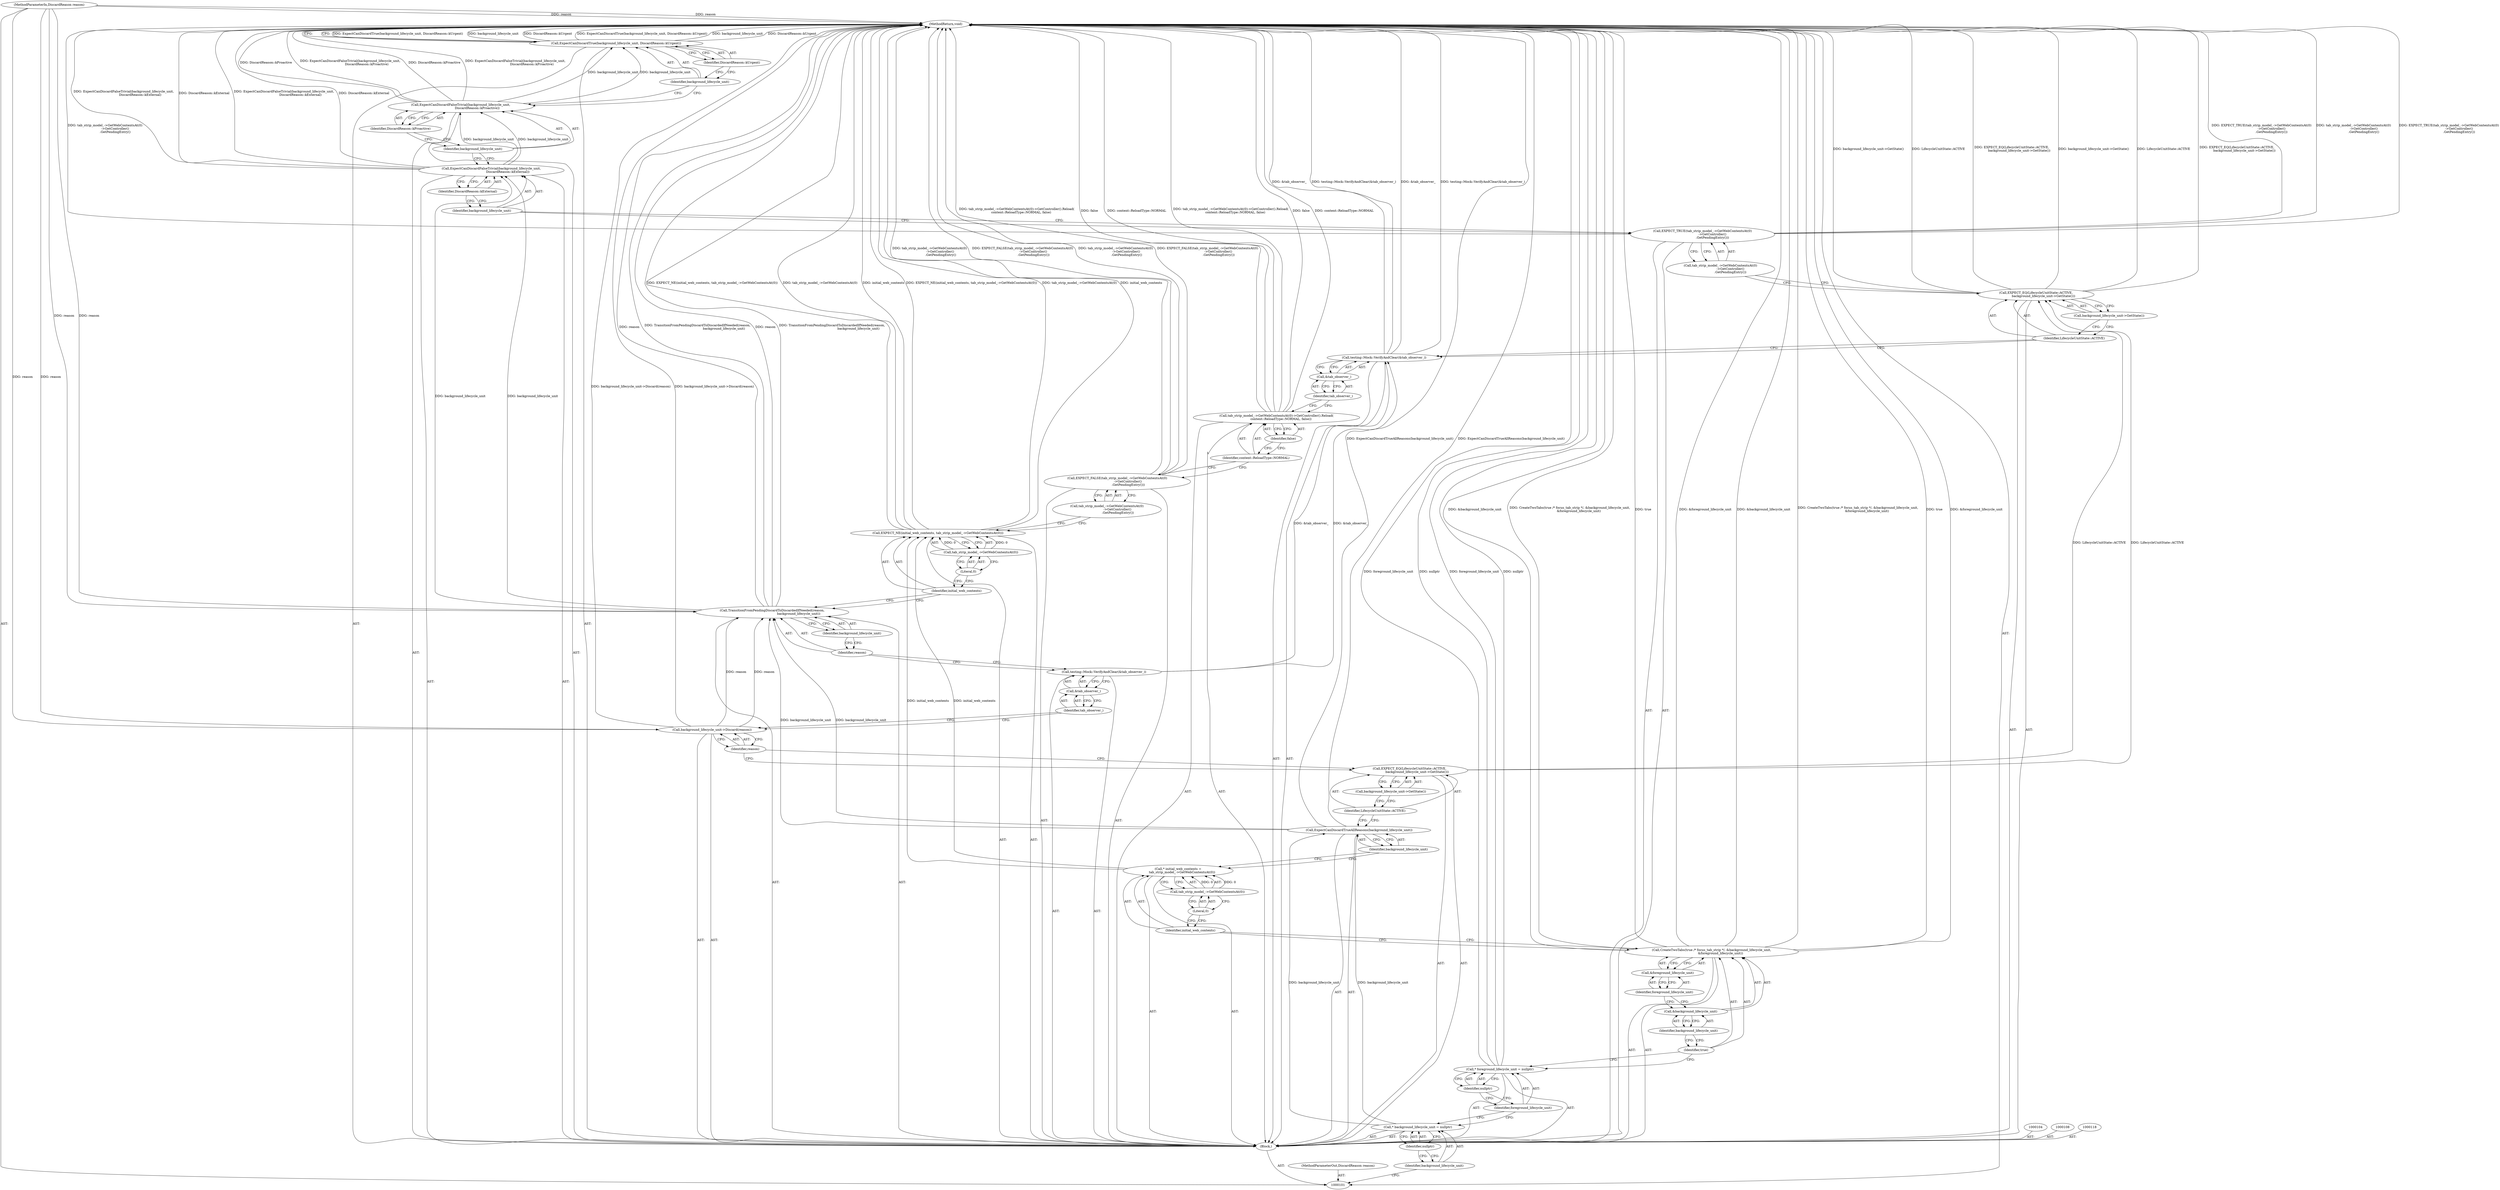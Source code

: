 digraph "0_Chrome_7394cf6f43d7a86630d3eb1c728fd63c621b5530_4" {
"1000162" [label="(MethodReturn,void)"];
"1000102" [label="(MethodParameterIn,DiscardReason reason)"];
"1000248" [label="(MethodParameterOut,DiscardReason reason)"];
"1000103" [label="(Block,)"];
"1000126" [label="(Identifier,LifecycleUnitState::ACTIVE)"];
"1000125" [label="(Call,EXPECT_EQ(LifecycleUnitState::ACTIVE,\n               background_lifecycle_unit->GetState()))"];
"1000127" [label="(Call,background_lifecycle_unit->GetState())"];
"1000129" [label="(Identifier,reason)"];
"1000128" [label="(Call,background_lifecycle_unit->Discard(reason))"];
"1000131" [label="(Call,&tab_observer_)"];
"1000132" [label="(Identifier,tab_observer_)"];
"1000130" [label="(Call,testing::Mock::VerifyAndClear(&tab_observer_))"];
"1000133" [label="(Call,TransitionFromPendingDiscardToDiscardedIfNeeded(reason,\n                                                     background_lifecycle_unit))"];
"1000134" [label="(Identifier,reason)"];
"1000135" [label="(Identifier,background_lifecycle_unit)"];
"1000105" [label="(Call,* background_lifecycle_unit = nullptr)"];
"1000106" [label="(Identifier,background_lifecycle_unit)"];
"1000107" [label="(Identifier,nullptr)"];
"1000137" [label="(Identifier,initial_web_contents)"];
"1000138" [label="(Call,tab_strip_model_->GetWebContentsAt(0))"];
"1000136" [label="(Call,EXPECT_NE(initial_web_contents, tab_strip_model_->GetWebContentsAt(0)))"];
"1000139" [label="(Literal,0)"];
"1000141" [label="(Call,tab_strip_model_->GetWebContentsAt(0)\n                     ->GetController()\n                      .GetPendingEntry())"];
"1000140" [label="(Call,EXPECT_FALSE(tab_strip_model_->GetWebContentsAt(0)\n                     ->GetController()\n                      .GetPendingEntry()))"];
"1000142" [label="(Call,tab_strip_model_->GetWebContentsAt(0)->GetController().Reload(\n         content::ReloadType::NORMAL, false))"];
"1000144" [label="(Identifier,false)"];
"1000143" [label="(Identifier,content::ReloadType::NORMAL)"];
"1000146" [label="(Call,&tab_observer_)"];
"1000147" [label="(Identifier,tab_observer_)"];
"1000145" [label="(Call,testing::Mock::VerifyAndClear(&tab_observer_))"];
"1000109" [label="(Call,* foreground_lifecycle_unit = nullptr)"];
"1000110" [label="(Identifier,foreground_lifecycle_unit)"];
"1000111" [label="(Identifier,nullptr)"];
"1000149" [label="(Identifier,LifecycleUnitState::ACTIVE)"];
"1000148" [label="(Call,EXPECT_EQ(LifecycleUnitState::ACTIVE,\n               background_lifecycle_unit->GetState()))"];
"1000150" [label="(Call,background_lifecycle_unit->GetState())"];
"1000152" [label="(Call,tab_strip_model_->GetWebContentsAt(0)\n                    ->GetController()\n                    .GetPendingEntry())"];
"1000151" [label="(Call,EXPECT_TRUE(tab_strip_model_->GetWebContentsAt(0)\n                    ->GetController()\n                    .GetPendingEntry()))"];
"1000154" [label="(Identifier,background_lifecycle_unit)"];
"1000153" [label="(Call,ExpectCanDiscardFalseTrivial(background_lifecycle_unit,\n                                 DiscardReason::kExternal))"];
"1000155" [label="(Identifier,DiscardReason::kExternal)"];
"1000157" [label="(Identifier,background_lifecycle_unit)"];
"1000156" [label="(Call,ExpectCanDiscardFalseTrivial(background_lifecycle_unit,\n                                 DiscardReason::kProactive))"];
"1000158" [label="(Identifier,DiscardReason::kProactive)"];
"1000113" [label="(Identifier,true)"];
"1000112" [label="(Call,CreateTwoTabs(true /* focus_tab_strip */, &background_lifecycle_unit,\n                  &foreground_lifecycle_unit))"];
"1000114" [label="(Call,&background_lifecycle_unit)"];
"1000115" [label="(Identifier,background_lifecycle_unit)"];
"1000160" [label="(Identifier,background_lifecycle_unit)"];
"1000159" [label="(Call,ExpectCanDiscardTrue(background_lifecycle_unit, DiscardReason::kUrgent))"];
"1000161" [label="(Identifier,DiscardReason::kUrgent)"];
"1000116" [label="(Call,&foreground_lifecycle_unit)"];
"1000117" [label="(Identifier,foreground_lifecycle_unit)"];
"1000119" [label="(Call,* initial_web_contents =\n        tab_strip_model_->GetWebContentsAt(0))"];
"1000120" [label="(Identifier,initial_web_contents)"];
"1000122" [label="(Literal,0)"];
"1000121" [label="(Call,tab_strip_model_->GetWebContentsAt(0))"];
"1000124" [label="(Identifier,background_lifecycle_unit)"];
"1000123" [label="(Call,ExpectCanDiscardTrueAllReasons(background_lifecycle_unit))"];
"1000162" -> "1000101"  [label="AST: "];
"1000162" -> "1000159"  [label="CFG: "];
"1000159" -> "1000162"  [label="DDG: ExpectCanDiscardTrue(background_lifecycle_unit, DiscardReason::kUrgent)"];
"1000159" -> "1000162"  [label="DDG: background_lifecycle_unit"];
"1000159" -> "1000162"  [label="DDG: DiscardReason::kUrgent"];
"1000142" -> "1000162"  [label="DDG: tab_strip_model_->GetWebContentsAt(0)->GetController().Reload(\n         content::ReloadType::NORMAL, false)"];
"1000142" -> "1000162"  [label="DDG: false"];
"1000142" -> "1000162"  [label="DDG: content::ReloadType::NORMAL"];
"1000151" -> "1000162"  [label="DDG: EXPECT_TRUE(tab_strip_model_->GetWebContentsAt(0)\n                    ->GetController()\n                    .GetPendingEntry())"];
"1000151" -> "1000162"  [label="DDG: tab_strip_model_->GetWebContentsAt(0)\n                    ->GetController()\n                    .GetPendingEntry()"];
"1000153" -> "1000162"  [label="DDG: ExpectCanDiscardFalseTrivial(background_lifecycle_unit,\n                                 DiscardReason::kExternal)"];
"1000153" -> "1000162"  [label="DDG: DiscardReason::kExternal"];
"1000148" -> "1000162"  [label="DDG: background_lifecycle_unit->GetState()"];
"1000148" -> "1000162"  [label="DDG: LifecycleUnitState::ACTIVE"];
"1000148" -> "1000162"  [label="DDG: EXPECT_EQ(LifecycleUnitState::ACTIVE,\n               background_lifecycle_unit->GetState())"];
"1000145" -> "1000162"  [label="DDG: &tab_observer_"];
"1000145" -> "1000162"  [label="DDG: testing::Mock::VerifyAndClear(&tab_observer_)"];
"1000112" -> "1000162"  [label="DDG: &background_lifecycle_unit"];
"1000112" -> "1000162"  [label="DDG: CreateTwoTabs(true /* focus_tab_strip */, &background_lifecycle_unit,\n                  &foreground_lifecycle_unit)"];
"1000112" -> "1000162"  [label="DDG: true"];
"1000112" -> "1000162"  [label="DDG: &foreground_lifecycle_unit"];
"1000123" -> "1000162"  [label="DDG: ExpectCanDiscardTrueAllReasons(background_lifecycle_unit)"];
"1000140" -> "1000162"  [label="DDG: tab_strip_model_->GetWebContentsAt(0)\n                     ->GetController()\n                      .GetPendingEntry()"];
"1000140" -> "1000162"  [label="DDG: EXPECT_FALSE(tab_strip_model_->GetWebContentsAt(0)\n                     ->GetController()\n                      .GetPendingEntry())"];
"1000156" -> "1000162"  [label="DDG: DiscardReason::kProactive"];
"1000156" -> "1000162"  [label="DDG: ExpectCanDiscardFalseTrivial(background_lifecycle_unit,\n                                 DiscardReason::kProactive)"];
"1000133" -> "1000162"  [label="DDG: reason"];
"1000133" -> "1000162"  [label="DDG: TransitionFromPendingDiscardToDiscardedIfNeeded(reason,\n                                                     background_lifecycle_unit)"];
"1000102" -> "1000162"  [label="DDG: reason"];
"1000109" -> "1000162"  [label="DDG: foreground_lifecycle_unit"];
"1000109" -> "1000162"  [label="DDG: nullptr"];
"1000136" -> "1000162"  [label="DDG: EXPECT_NE(initial_web_contents, tab_strip_model_->GetWebContentsAt(0))"];
"1000136" -> "1000162"  [label="DDG: tab_strip_model_->GetWebContentsAt(0)"];
"1000136" -> "1000162"  [label="DDG: initial_web_contents"];
"1000128" -> "1000162"  [label="DDG: background_lifecycle_unit->Discard(reason)"];
"1000102" -> "1000101"  [label="AST: "];
"1000102" -> "1000162"  [label="DDG: reason"];
"1000102" -> "1000128"  [label="DDG: reason"];
"1000102" -> "1000133"  [label="DDG: reason"];
"1000248" -> "1000101"  [label="AST: "];
"1000103" -> "1000101"  [label="AST: "];
"1000104" -> "1000103"  [label="AST: "];
"1000105" -> "1000103"  [label="AST: "];
"1000108" -> "1000103"  [label="AST: "];
"1000109" -> "1000103"  [label="AST: "];
"1000112" -> "1000103"  [label="AST: "];
"1000118" -> "1000103"  [label="AST: "];
"1000119" -> "1000103"  [label="AST: "];
"1000123" -> "1000103"  [label="AST: "];
"1000125" -> "1000103"  [label="AST: "];
"1000128" -> "1000103"  [label="AST: "];
"1000130" -> "1000103"  [label="AST: "];
"1000133" -> "1000103"  [label="AST: "];
"1000136" -> "1000103"  [label="AST: "];
"1000140" -> "1000103"  [label="AST: "];
"1000142" -> "1000103"  [label="AST: "];
"1000145" -> "1000103"  [label="AST: "];
"1000148" -> "1000103"  [label="AST: "];
"1000151" -> "1000103"  [label="AST: "];
"1000153" -> "1000103"  [label="AST: "];
"1000156" -> "1000103"  [label="AST: "];
"1000159" -> "1000103"  [label="AST: "];
"1000126" -> "1000125"  [label="AST: "];
"1000126" -> "1000123"  [label="CFG: "];
"1000127" -> "1000126"  [label="CFG: "];
"1000125" -> "1000103"  [label="AST: "];
"1000125" -> "1000127"  [label="CFG: "];
"1000126" -> "1000125"  [label="AST: "];
"1000127" -> "1000125"  [label="AST: "];
"1000129" -> "1000125"  [label="CFG: "];
"1000125" -> "1000148"  [label="DDG: LifecycleUnitState::ACTIVE"];
"1000127" -> "1000125"  [label="AST: "];
"1000127" -> "1000126"  [label="CFG: "];
"1000125" -> "1000127"  [label="CFG: "];
"1000129" -> "1000128"  [label="AST: "];
"1000129" -> "1000125"  [label="CFG: "];
"1000128" -> "1000129"  [label="CFG: "];
"1000128" -> "1000103"  [label="AST: "];
"1000128" -> "1000129"  [label="CFG: "];
"1000129" -> "1000128"  [label="AST: "];
"1000132" -> "1000128"  [label="CFG: "];
"1000128" -> "1000162"  [label="DDG: background_lifecycle_unit->Discard(reason)"];
"1000102" -> "1000128"  [label="DDG: reason"];
"1000128" -> "1000133"  [label="DDG: reason"];
"1000131" -> "1000130"  [label="AST: "];
"1000131" -> "1000132"  [label="CFG: "];
"1000132" -> "1000131"  [label="AST: "];
"1000130" -> "1000131"  [label="CFG: "];
"1000132" -> "1000131"  [label="AST: "];
"1000132" -> "1000128"  [label="CFG: "];
"1000131" -> "1000132"  [label="CFG: "];
"1000130" -> "1000103"  [label="AST: "];
"1000130" -> "1000131"  [label="CFG: "];
"1000131" -> "1000130"  [label="AST: "];
"1000134" -> "1000130"  [label="CFG: "];
"1000130" -> "1000145"  [label="DDG: &tab_observer_"];
"1000133" -> "1000103"  [label="AST: "];
"1000133" -> "1000135"  [label="CFG: "];
"1000134" -> "1000133"  [label="AST: "];
"1000135" -> "1000133"  [label="AST: "];
"1000137" -> "1000133"  [label="CFG: "];
"1000133" -> "1000162"  [label="DDG: reason"];
"1000133" -> "1000162"  [label="DDG: TransitionFromPendingDiscardToDiscardedIfNeeded(reason,\n                                                     background_lifecycle_unit)"];
"1000128" -> "1000133"  [label="DDG: reason"];
"1000102" -> "1000133"  [label="DDG: reason"];
"1000123" -> "1000133"  [label="DDG: background_lifecycle_unit"];
"1000133" -> "1000153"  [label="DDG: background_lifecycle_unit"];
"1000134" -> "1000133"  [label="AST: "];
"1000134" -> "1000130"  [label="CFG: "];
"1000135" -> "1000134"  [label="CFG: "];
"1000135" -> "1000133"  [label="AST: "];
"1000135" -> "1000134"  [label="CFG: "];
"1000133" -> "1000135"  [label="CFG: "];
"1000105" -> "1000103"  [label="AST: "];
"1000105" -> "1000107"  [label="CFG: "];
"1000106" -> "1000105"  [label="AST: "];
"1000107" -> "1000105"  [label="AST: "];
"1000110" -> "1000105"  [label="CFG: "];
"1000105" -> "1000123"  [label="DDG: background_lifecycle_unit"];
"1000106" -> "1000105"  [label="AST: "];
"1000106" -> "1000101"  [label="CFG: "];
"1000107" -> "1000106"  [label="CFG: "];
"1000107" -> "1000105"  [label="AST: "];
"1000107" -> "1000106"  [label="CFG: "];
"1000105" -> "1000107"  [label="CFG: "];
"1000137" -> "1000136"  [label="AST: "];
"1000137" -> "1000133"  [label="CFG: "];
"1000139" -> "1000137"  [label="CFG: "];
"1000138" -> "1000136"  [label="AST: "];
"1000138" -> "1000139"  [label="CFG: "];
"1000139" -> "1000138"  [label="AST: "];
"1000136" -> "1000138"  [label="CFG: "];
"1000138" -> "1000136"  [label="DDG: 0"];
"1000136" -> "1000103"  [label="AST: "];
"1000136" -> "1000138"  [label="CFG: "];
"1000137" -> "1000136"  [label="AST: "];
"1000138" -> "1000136"  [label="AST: "];
"1000141" -> "1000136"  [label="CFG: "];
"1000136" -> "1000162"  [label="DDG: EXPECT_NE(initial_web_contents, tab_strip_model_->GetWebContentsAt(0))"];
"1000136" -> "1000162"  [label="DDG: tab_strip_model_->GetWebContentsAt(0)"];
"1000136" -> "1000162"  [label="DDG: initial_web_contents"];
"1000119" -> "1000136"  [label="DDG: initial_web_contents"];
"1000138" -> "1000136"  [label="DDG: 0"];
"1000139" -> "1000138"  [label="AST: "];
"1000139" -> "1000137"  [label="CFG: "];
"1000138" -> "1000139"  [label="CFG: "];
"1000141" -> "1000140"  [label="AST: "];
"1000141" -> "1000136"  [label="CFG: "];
"1000140" -> "1000141"  [label="CFG: "];
"1000140" -> "1000103"  [label="AST: "];
"1000140" -> "1000141"  [label="CFG: "];
"1000141" -> "1000140"  [label="AST: "];
"1000143" -> "1000140"  [label="CFG: "];
"1000140" -> "1000162"  [label="DDG: tab_strip_model_->GetWebContentsAt(0)\n                     ->GetController()\n                      .GetPendingEntry()"];
"1000140" -> "1000162"  [label="DDG: EXPECT_FALSE(tab_strip_model_->GetWebContentsAt(0)\n                     ->GetController()\n                      .GetPendingEntry())"];
"1000142" -> "1000103"  [label="AST: "];
"1000142" -> "1000144"  [label="CFG: "];
"1000143" -> "1000142"  [label="AST: "];
"1000144" -> "1000142"  [label="AST: "];
"1000147" -> "1000142"  [label="CFG: "];
"1000142" -> "1000162"  [label="DDG: tab_strip_model_->GetWebContentsAt(0)->GetController().Reload(\n         content::ReloadType::NORMAL, false)"];
"1000142" -> "1000162"  [label="DDG: false"];
"1000142" -> "1000162"  [label="DDG: content::ReloadType::NORMAL"];
"1000144" -> "1000142"  [label="AST: "];
"1000144" -> "1000143"  [label="CFG: "];
"1000142" -> "1000144"  [label="CFG: "];
"1000143" -> "1000142"  [label="AST: "];
"1000143" -> "1000140"  [label="CFG: "];
"1000144" -> "1000143"  [label="CFG: "];
"1000146" -> "1000145"  [label="AST: "];
"1000146" -> "1000147"  [label="CFG: "];
"1000147" -> "1000146"  [label="AST: "];
"1000145" -> "1000146"  [label="CFG: "];
"1000147" -> "1000146"  [label="AST: "];
"1000147" -> "1000142"  [label="CFG: "];
"1000146" -> "1000147"  [label="CFG: "];
"1000145" -> "1000103"  [label="AST: "];
"1000145" -> "1000146"  [label="CFG: "];
"1000146" -> "1000145"  [label="AST: "];
"1000149" -> "1000145"  [label="CFG: "];
"1000145" -> "1000162"  [label="DDG: &tab_observer_"];
"1000145" -> "1000162"  [label="DDG: testing::Mock::VerifyAndClear(&tab_observer_)"];
"1000130" -> "1000145"  [label="DDG: &tab_observer_"];
"1000109" -> "1000103"  [label="AST: "];
"1000109" -> "1000111"  [label="CFG: "];
"1000110" -> "1000109"  [label="AST: "];
"1000111" -> "1000109"  [label="AST: "];
"1000113" -> "1000109"  [label="CFG: "];
"1000109" -> "1000162"  [label="DDG: foreground_lifecycle_unit"];
"1000109" -> "1000162"  [label="DDG: nullptr"];
"1000110" -> "1000109"  [label="AST: "];
"1000110" -> "1000105"  [label="CFG: "];
"1000111" -> "1000110"  [label="CFG: "];
"1000111" -> "1000109"  [label="AST: "];
"1000111" -> "1000110"  [label="CFG: "];
"1000109" -> "1000111"  [label="CFG: "];
"1000149" -> "1000148"  [label="AST: "];
"1000149" -> "1000145"  [label="CFG: "];
"1000150" -> "1000149"  [label="CFG: "];
"1000148" -> "1000103"  [label="AST: "];
"1000148" -> "1000150"  [label="CFG: "];
"1000149" -> "1000148"  [label="AST: "];
"1000150" -> "1000148"  [label="AST: "];
"1000152" -> "1000148"  [label="CFG: "];
"1000148" -> "1000162"  [label="DDG: background_lifecycle_unit->GetState()"];
"1000148" -> "1000162"  [label="DDG: LifecycleUnitState::ACTIVE"];
"1000148" -> "1000162"  [label="DDG: EXPECT_EQ(LifecycleUnitState::ACTIVE,\n               background_lifecycle_unit->GetState())"];
"1000125" -> "1000148"  [label="DDG: LifecycleUnitState::ACTIVE"];
"1000150" -> "1000148"  [label="AST: "];
"1000150" -> "1000149"  [label="CFG: "];
"1000148" -> "1000150"  [label="CFG: "];
"1000152" -> "1000151"  [label="AST: "];
"1000152" -> "1000148"  [label="CFG: "];
"1000151" -> "1000152"  [label="CFG: "];
"1000151" -> "1000103"  [label="AST: "];
"1000151" -> "1000152"  [label="CFG: "];
"1000152" -> "1000151"  [label="AST: "];
"1000154" -> "1000151"  [label="CFG: "];
"1000151" -> "1000162"  [label="DDG: EXPECT_TRUE(tab_strip_model_->GetWebContentsAt(0)\n                    ->GetController()\n                    .GetPendingEntry())"];
"1000151" -> "1000162"  [label="DDG: tab_strip_model_->GetWebContentsAt(0)\n                    ->GetController()\n                    .GetPendingEntry()"];
"1000154" -> "1000153"  [label="AST: "];
"1000154" -> "1000151"  [label="CFG: "];
"1000155" -> "1000154"  [label="CFG: "];
"1000153" -> "1000103"  [label="AST: "];
"1000153" -> "1000155"  [label="CFG: "];
"1000154" -> "1000153"  [label="AST: "];
"1000155" -> "1000153"  [label="AST: "];
"1000157" -> "1000153"  [label="CFG: "];
"1000153" -> "1000162"  [label="DDG: ExpectCanDiscardFalseTrivial(background_lifecycle_unit,\n                                 DiscardReason::kExternal)"];
"1000153" -> "1000162"  [label="DDG: DiscardReason::kExternal"];
"1000133" -> "1000153"  [label="DDG: background_lifecycle_unit"];
"1000153" -> "1000156"  [label="DDG: background_lifecycle_unit"];
"1000155" -> "1000153"  [label="AST: "];
"1000155" -> "1000154"  [label="CFG: "];
"1000153" -> "1000155"  [label="CFG: "];
"1000157" -> "1000156"  [label="AST: "];
"1000157" -> "1000153"  [label="CFG: "];
"1000158" -> "1000157"  [label="CFG: "];
"1000156" -> "1000103"  [label="AST: "];
"1000156" -> "1000158"  [label="CFG: "];
"1000157" -> "1000156"  [label="AST: "];
"1000158" -> "1000156"  [label="AST: "];
"1000160" -> "1000156"  [label="CFG: "];
"1000156" -> "1000162"  [label="DDG: DiscardReason::kProactive"];
"1000156" -> "1000162"  [label="DDG: ExpectCanDiscardFalseTrivial(background_lifecycle_unit,\n                                 DiscardReason::kProactive)"];
"1000153" -> "1000156"  [label="DDG: background_lifecycle_unit"];
"1000156" -> "1000159"  [label="DDG: background_lifecycle_unit"];
"1000158" -> "1000156"  [label="AST: "];
"1000158" -> "1000157"  [label="CFG: "];
"1000156" -> "1000158"  [label="CFG: "];
"1000113" -> "1000112"  [label="AST: "];
"1000113" -> "1000109"  [label="CFG: "];
"1000115" -> "1000113"  [label="CFG: "];
"1000112" -> "1000103"  [label="AST: "];
"1000112" -> "1000116"  [label="CFG: "];
"1000113" -> "1000112"  [label="AST: "];
"1000114" -> "1000112"  [label="AST: "];
"1000116" -> "1000112"  [label="AST: "];
"1000120" -> "1000112"  [label="CFG: "];
"1000112" -> "1000162"  [label="DDG: &background_lifecycle_unit"];
"1000112" -> "1000162"  [label="DDG: CreateTwoTabs(true /* focus_tab_strip */, &background_lifecycle_unit,\n                  &foreground_lifecycle_unit)"];
"1000112" -> "1000162"  [label="DDG: true"];
"1000112" -> "1000162"  [label="DDG: &foreground_lifecycle_unit"];
"1000114" -> "1000112"  [label="AST: "];
"1000114" -> "1000115"  [label="CFG: "];
"1000115" -> "1000114"  [label="AST: "];
"1000117" -> "1000114"  [label="CFG: "];
"1000115" -> "1000114"  [label="AST: "];
"1000115" -> "1000113"  [label="CFG: "];
"1000114" -> "1000115"  [label="CFG: "];
"1000160" -> "1000159"  [label="AST: "];
"1000160" -> "1000156"  [label="CFG: "];
"1000161" -> "1000160"  [label="CFG: "];
"1000159" -> "1000103"  [label="AST: "];
"1000159" -> "1000161"  [label="CFG: "];
"1000160" -> "1000159"  [label="AST: "];
"1000161" -> "1000159"  [label="AST: "];
"1000162" -> "1000159"  [label="CFG: "];
"1000159" -> "1000162"  [label="DDG: ExpectCanDiscardTrue(background_lifecycle_unit, DiscardReason::kUrgent)"];
"1000159" -> "1000162"  [label="DDG: background_lifecycle_unit"];
"1000159" -> "1000162"  [label="DDG: DiscardReason::kUrgent"];
"1000156" -> "1000159"  [label="DDG: background_lifecycle_unit"];
"1000161" -> "1000159"  [label="AST: "];
"1000161" -> "1000160"  [label="CFG: "];
"1000159" -> "1000161"  [label="CFG: "];
"1000116" -> "1000112"  [label="AST: "];
"1000116" -> "1000117"  [label="CFG: "];
"1000117" -> "1000116"  [label="AST: "];
"1000112" -> "1000116"  [label="CFG: "];
"1000117" -> "1000116"  [label="AST: "];
"1000117" -> "1000114"  [label="CFG: "];
"1000116" -> "1000117"  [label="CFG: "];
"1000119" -> "1000103"  [label="AST: "];
"1000119" -> "1000121"  [label="CFG: "];
"1000120" -> "1000119"  [label="AST: "];
"1000121" -> "1000119"  [label="AST: "];
"1000124" -> "1000119"  [label="CFG: "];
"1000121" -> "1000119"  [label="DDG: 0"];
"1000119" -> "1000136"  [label="DDG: initial_web_contents"];
"1000120" -> "1000119"  [label="AST: "];
"1000120" -> "1000112"  [label="CFG: "];
"1000122" -> "1000120"  [label="CFG: "];
"1000122" -> "1000121"  [label="AST: "];
"1000122" -> "1000120"  [label="CFG: "];
"1000121" -> "1000122"  [label="CFG: "];
"1000121" -> "1000119"  [label="AST: "];
"1000121" -> "1000122"  [label="CFG: "];
"1000122" -> "1000121"  [label="AST: "];
"1000119" -> "1000121"  [label="CFG: "];
"1000121" -> "1000119"  [label="DDG: 0"];
"1000124" -> "1000123"  [label="AST: "];
"1000124" -> "1000119"  [label="CFG: "];
"1000123" -> "1000124"  [label="CFG: "];
"1000123" -> "1000103"  [label="AST: "];
"1000123" -> "1000124"  [label="CFG: "];
"1000124" -> "1000123"  [label="AST: "];
"1000126" -> "1000123"  [label="CFG: "];
"1000123" -> "1000162"  [label="DDG: ExpectCanDiscardTrueAllReasons(background_lifecycle_unit)"];
"1000105" -> "1000123"  [label="DDG: background_lifecycle_unit"];
"1000123" -> "1000133"  [label="DDG: background_lifecycle_unit"];
}
